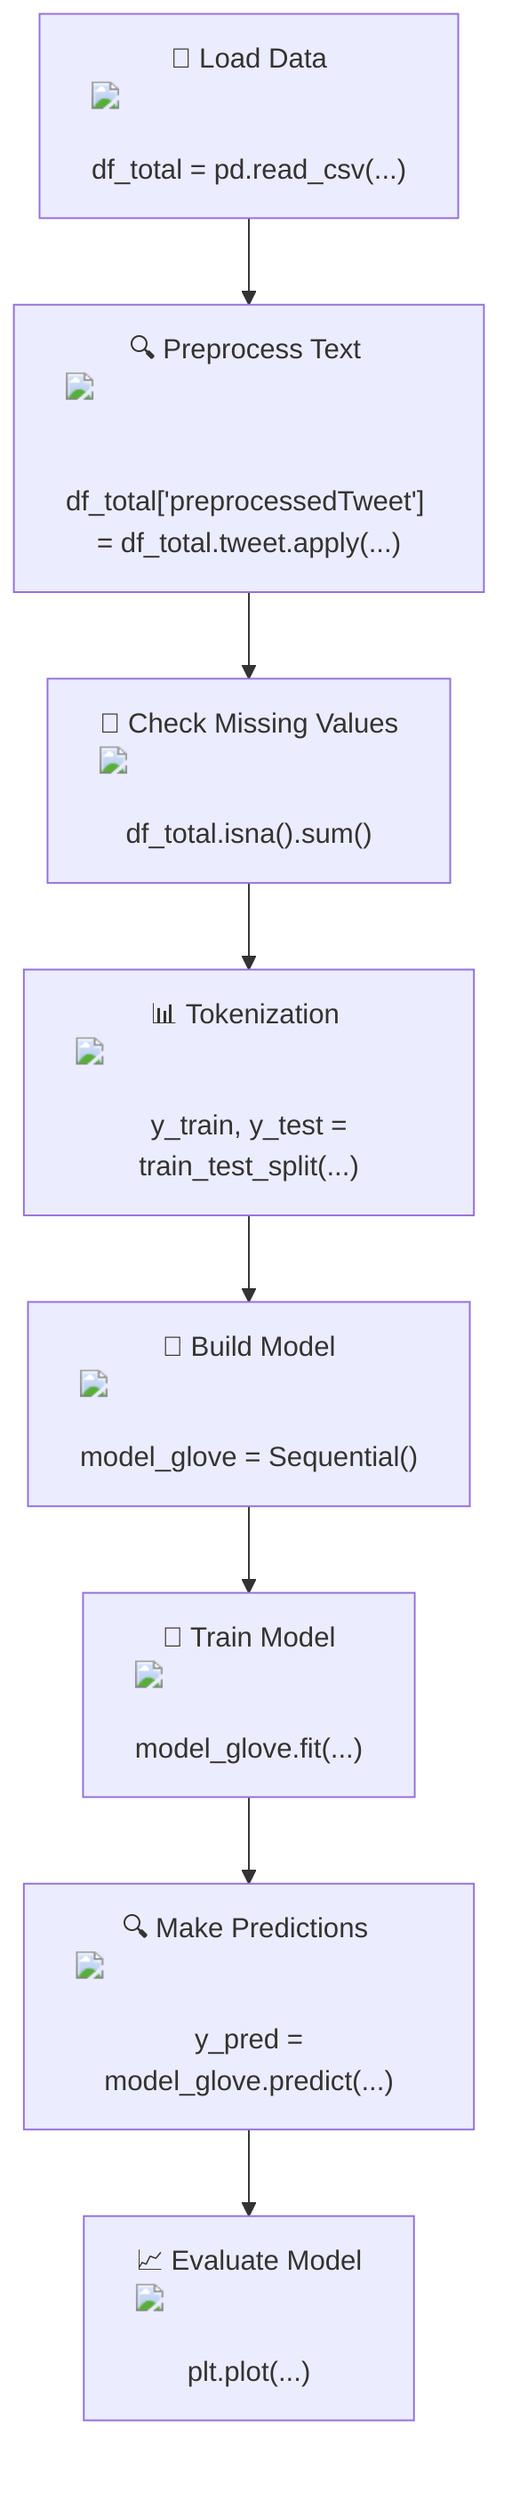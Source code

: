 flowchart TD
    A["📂 Load Data <img src='file.svg'/> <br/> df_total = pd.read_csv(...)"] --> B["🔍 Preprocess Text <img src='column_split.svg'/> <br/> df_total['preprocessedTweet'] = df_total.tweet.apply(...)"]
    B --> C["🧹 Check Missing Values <img src='table.svg'/> <br/> df_total.isna().sum()"]
    C --> D["📊 Tokenization <img src='boxplot_template.svg'/>  <br/> y_train, y_test = train_test_split(...)"]
    D --> E["🧠 Build Model <img src='brain.svg'/> <br/> model_glove = Sequential()"]
    E --> F["🚀 Train Model <img src='lineplot_template.svg'/> <br/> model_glove.fit(...)"]
    F --> G["🔍 Make Predictions <img src='scatter_plot_template.svg'/> <br/> y_pred = model_glove.predict(...)"]
    G --> H["📈 Evaluate Model <img src='hist_template.svg'/> <br/> plt.plot(...)"]